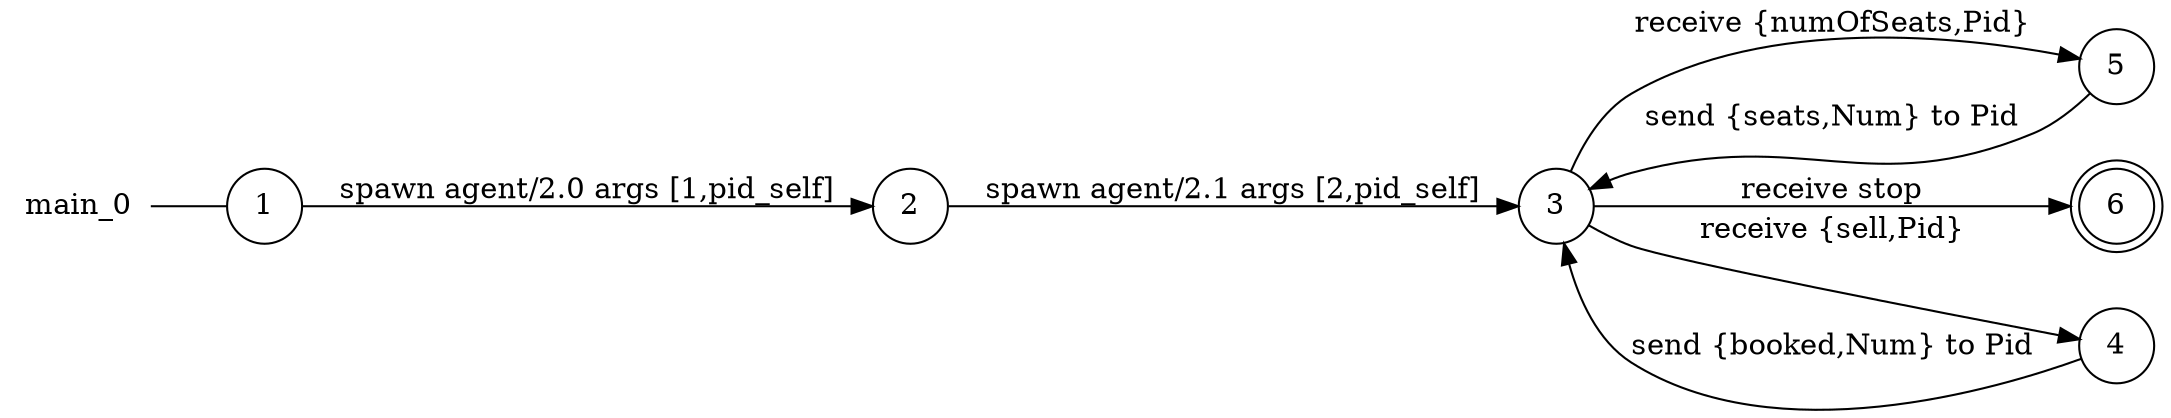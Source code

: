 digraph main_0 {
	rankdir="LR";
	n_0 [label="main_0", shape="plaintext"];
	n_1 [id="5", shape=circle, label="5"];
	n_2 [id="1", shape=circle, label="1"];
	n_0 -> n_2 [arrowhead=none];
	n_3 [id="2", shape=circle, label="2"];
	n_4 [id="8", shape=doublecircle, label="6"];
	n_5 [id="4", shape=circle, label="3"];
	n_6 [id="3", shape=circle, label="4"];

	n_5 -> n_4 [id="[$e|10]", label="receive stop"];
	n_2 -> n_3 [id="[$e|7]", label="spawn agent/2.0 args [1,pid_self]"];
	n_6 -> n_5 [id="[$e|14]", label="send {booked,Num} to Pid"];
	n_5 -> n_6 [id="[$e|8]", label="receive {sell,Pid}"];
	n_5 -> n_1 [id="[$e|5]", label="receive {numOfSeats,Pid}"];
	n_1 -> n_5 [id="[$e|13]", label="send {seats,Num} to Pid"];
	n_3 -> n_5 [id="[$e|1]", label="spawn agent/2.1 args [2,pid_self]"];
}
